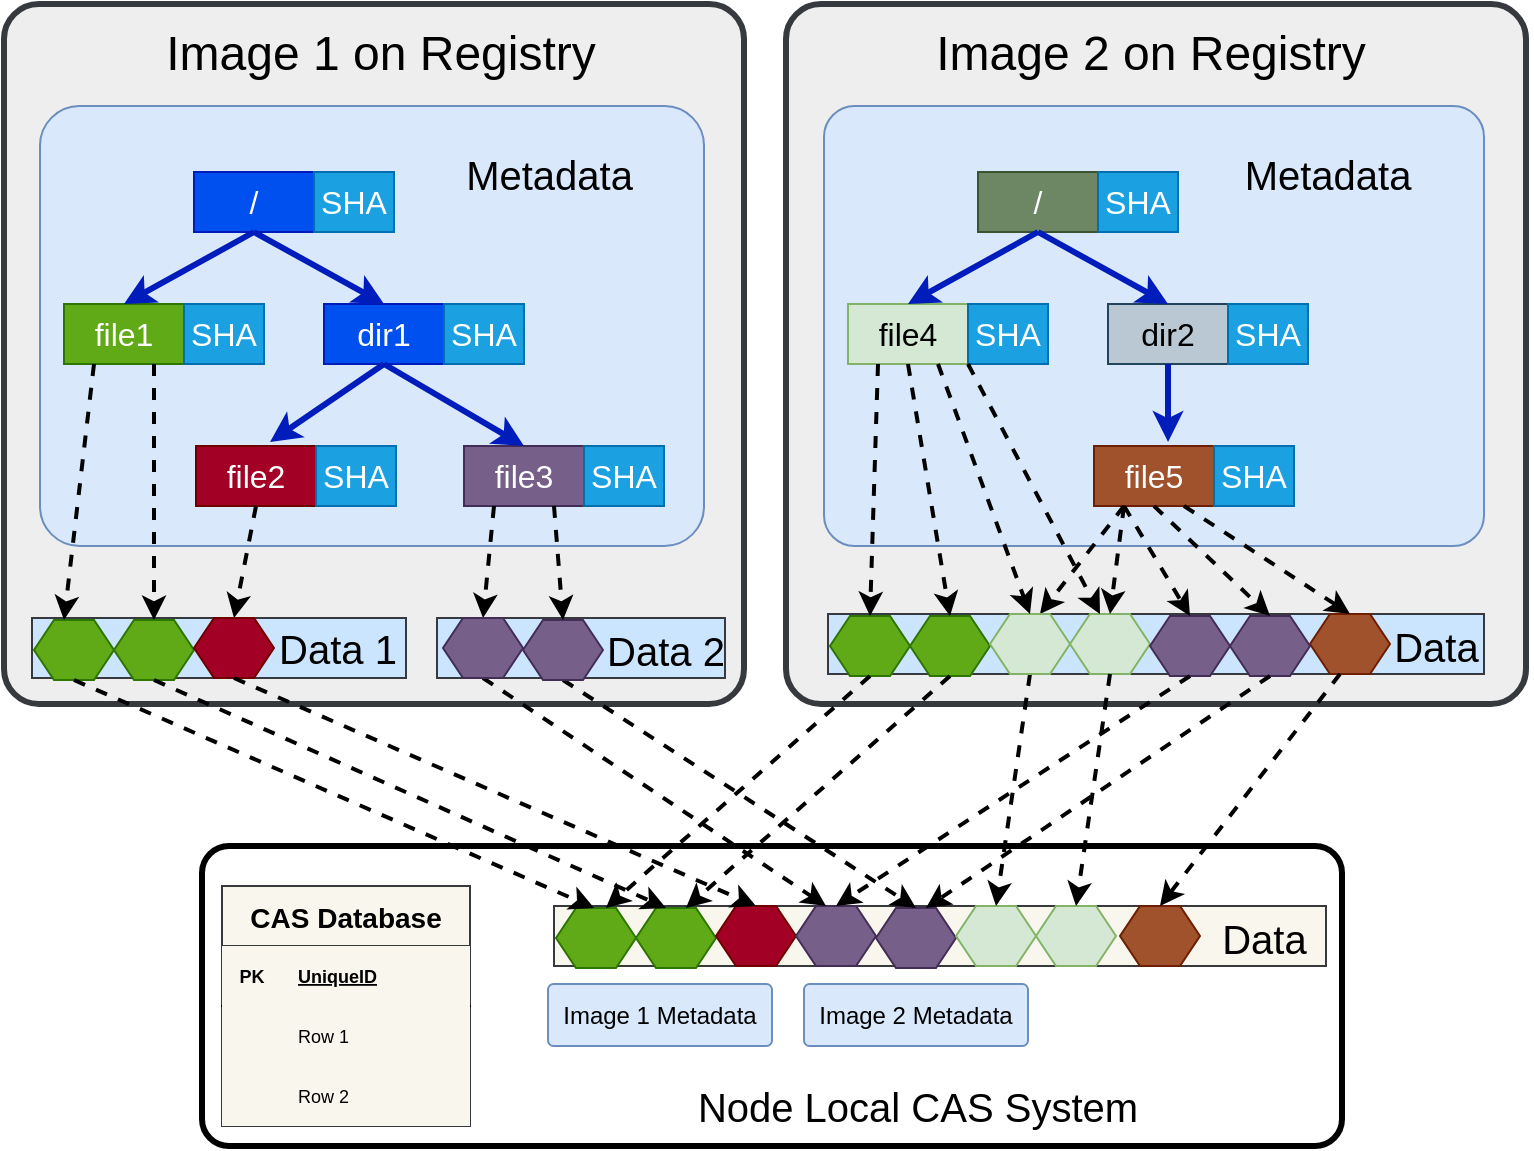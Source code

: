 <mxfile version="20.0.4" type="device"><diagram id="8iMWGoXebNRQImkHv10t" name="Page-1"><mxGraphModel dx="1426" dy="769" grid="1" gridSize="10" guides="1" tooltips="1" connect="1" arrows="1" fold="1" page="1" pageScale="1" pageWidth="1169" pageHeight="827" math="0" shadow="0"><root><mxCell id="0"/><mxCell id="1" parent="0"/><mxCell id="gow1Ou7eNEtRTHZx0AtQ-115" value="" style="rounded=1;whiteSpace=wrap;html=1;arcSize=9;strokeWidth=3;" vertex="1" parent="1"><mxGeometry x="329" y="581" width="570" height="150" as="geometry"/></mxCell><mxCell id="gow1Ou7eNEtRTHZx0AtQ-111" value="" style="rounded=1;whiteSpace=wrap;html=1;arcSize=5;fillColor=#eeeeee;strokeColor=#36393d;strokeWidth=3;" vertex="1" parent="1"><mxGeometry x="621" y="160" width="370" height="350" as="geometry"/></mxCell><mxCell id="gow1Ou7eNEtRTHZx0AtQ-112" value="Image 2 on Registry" style="text;html=1;strokeColor=none;fillColor=none;align=center;verticalAlign=middle;whiteSpace=wrap;rounded=0;fontSize=24;" vertex="1" parent="1"><mxGeometry x="683.5" y="170" width="239" height="30" as="geometry"/></mxCell><mxCell id="gow1Ou7eNEtRTHZx0AtQ-109" value="" style="rounded=1;whiteSpace=wrap;html=1;arcSize=5;fillColor=#eeeeee;strokeColor=#36393d;strokeWidth=3;" vertex="1" parent="1"><mxGeometry x="230" y="160" width="370" height="350" as="geometry"/></mxCell><mxCell id="gow1Ou7eNEtRTHZx0AtQ-1" value="" style="rounded=1;whiteSpace=wrap;html=1;fillColor=#dae8fc;strokeColor=#6c8ebf;arcSize=9;" vertex="1" parent="1"><mxGeometry x="248" y="211" width="332" height="220" as="geometry"/></mxCell><mxCell id="gow1Ou7eNEtRTHZx0AtQ-2" value="/" style="rounded=0;whiteSpace=wrap;html=1;align=center;fontSize=16;fillColor=#0050ef;fontColor=#ffffff;strokeColor=#001DBC;" vertex="1" parent="1"><mxGeometry x="325" y="244" width="60" height="30" as="geometry"/></mxCell><mxCell id="gow1Ou7eNEtRTHZx0AtQ-3" value="SHA" style="rounded=0;whiteSpace=wrap;html=1;align=center;fontSize=16;fillColor=#1ba1e2;strokeColor=#006EAF;fontColor=#ffffff;" vertex="1" parent="1"><mxGeometry x="385" y="244" width="40" height="30" as="geometry"/></mxCell><mxCell id="gow1Ou7eNEtRTHZx0AtQ-4" value="file1" style="rounded=0;whiteSpace=wrap;html=1;align=center;fontSize=16;fillColor=#60a917;fontColor=#ffffff;strokeColor=#2D7600;" vertex="1" parent="1"><mxGeometry x="260" y="310" width="60" height="30" as="geometry"/></mxCell><mxCell id="gow1Ou7eNEtRTHZx0AtQ-5" value="SHA" style="rounded=0;whiteSpace=wrap;html=1;align=center;fontSize=16;fillColor=#1ba1e2;strokeColor=#006EAF;fontColor=#ffffff;" vertex="1" parent="1"><mxGeometry x="320" y="310" width="40" height="30" as="geometry"/></mxCell><mxCell id="gow1Ou7eNEtRTHZx0AtQ-6" value="dir1" style="rounded=0;whiteSpace=wrap;html=1;align=center;fontSize=16;fillColor=#0050ef;fontColor=#ffffff;strokeColor=#001DBC;" vertex="1" parent="1"><mxGeometry x="390" y="310" width="60" height="30" as="geometry"/></mxCell><mxCell id="gow1Ou7eNEtRTHZx0AtQ-7" value="SHA" style="rounded=0;whiteSpace=wrap;html=1;align=center;fontSize=16;fillColor=#1ba1e2;strokeColor=#006EAF;fontColor=#ffffff;" vertex="1" parent="1"><mxGeometry x="450" y="310" width="40" height="30" as="geometry"/></mxCell><mxCell id="gow1Ou7eNEtRTHZx0AtQ-8" value="" style="endArrow=classic;html=1;rounded=0;fontSize=16;exitX=0.5;exitY=1;exitDx=0;exitDy=0;entryX=0.5;entryY=0;entryDx=0;entryDy=0;strokeWidth=3;fillColor=#0050ef;strokeColor=#001DBC;" edge="1" parent="1" source="gow1Ou7eNEtRTHZx0AtQ-2" target="gow1Ou7eNEtRTHZx0AtQ-4"><mxGeometry width="50" height="50" relative="1" as="geometry"><mxPoint x="560" y="450" as="sourcePoint"/><mxPoint x="610" y="400" as="targetPoint"/></mxGeometry></mxCell><mxCell id="gow1Ou7eNEtRTHZx0AtQ-9" value="" style="endArrow=classic;html=1;rounded=0;fontSize=16;exitX=0.5;exitY=1;exitDx=0;exitDy=0;entryX=0.5;entryY=0;entryDx=0;entryDy=0;strokeWidth=3;fillColor=#0050ef;strokeColor=#001DBC;" edge="1" parent="1" source="gow1Ou7eNEtRTHZx0AtQ-2" target="gow1Ou7eNEtRTHZx0AtQ-6"><mxGeometry width="50" height="50" relative="1" as="geometry"><mxPoint x="380" y="270" as="sourcePoint"/><mxPoint x="300" y="320" as="targetPoint"/></mxGeometry></mxCell><mxCell id="gow1Ou7eNEtRTHZx0AtQ-10" value="file2" style="rounded=0;whiteSpace=wrap;html=1;align=center;fontSize=16;fillColor=#a20025;fontColor=#ffffff;strokeColor=#6F0000;" vertex="1" parent="1"><mxGeometry x="326" y="381" width="60" height="30" as="geometry"/></mxCell><mxCell id="gow1Ou7eNEtRTHZx0AtQ-11" value="SHA" style="rounded=0;whiteSpace=wrap;html=1;align=center;fontSize=16;fillColor=#1ba1e2;strokeColor=#006EAF;fontColor=#ffffff;" vertex="1" parent="1"><mxGeometry x="386" y="381" width="40" height="30" as="geometry"/></mxCell><mxCell id="gow1Ou7eNEtRTHZx0AtQ-12" value="file3" style="rounded=0;whiteSpace=wrap;html=1;align=center;fontSize=16;fillColor=#76608a;fontColor=#ffffff;strokeColor=#432D57;" vertex="1" parent="1"><mxGeometry x="460" y="381" width="60" height="30" as="geometry"/></mxCell><mxCell id="gow1Ou7eNEtRTHZx0AtQ-13" value="SHA" style="rounded=0;whiteSpace=wrap;html=1;align=center;fontSize=16;fillColor=#1ba1e2;strokeColor=#006EAF;fontColor=#ffffff;" vertex="1" parent="1"><mxGeometry x="520" y="381" width="40" height="30" as="geometry"/></mxCell><mxCell id="gow1Ou7eNEtRTHZx0AtQ-14" value="" style="endArrow=classic;html=1;rounded=0;fontSize=16;exitX=0.5;exitY=1;exitDx=0;exitDy=0;entryX=0.617;entryY=-0.067;entryDx=0;entryDy=0;strokeWidth=3;fillColor=#0050ef;strokeColor=#001DBC;entryPerimeter=0;" edge="1" parent="1" source="gow1Ou7eNEtRTHZx0AtQ-6" target="gow1Ou7eNEtRTHZx0AtQ-10"><mxGeometry width="50" height="50" relative="1" as="geometry"><mxPoint x="380" y="270" as="sourcePoint"/><mxPoint x="300" y="320" as="targetPoint"/></mxGeometry></mxCell><mxCell id="gow1Ou7eNEtRTHZx0AtQ-15" value="" style="endArrow=classic;html=1;rounded=0;fontSize=16;exitX=0.5;exitY=1;exitDx=0;exitDy=0;entryX=0.5;entryY=0;entryDx=0;entryDy=0;strokeWidth=3;fillColor=#0050ef;strokeColor=#001DBC;" edge="1" parent="1" source="gow1Ou7eNEtRTHZx0AtQ-6" target="gow1Ou7eNEtRTHZx0AtQ-12"><mxGeometry width="50" height="50" relative="1" as="geometry"><mxPoint x="390" y="280" as="sourcePoint"/><mxPoint x="310" y="330" as="targetPoint"/></mxGeometry></mxCell><mxCell id="gow1Ou7eNEtRTHZx0AtQ-17" value="" style="rounded=0;whiteSpace=wrap;html=1;fontSize=16;fillColor=#cce5ff;strokeColor=#36393d;" vertex="1" parent="1"><mxGeometry x="244" y="467" width="187" height="30" as="geometry"/></mxCell><mxCell id="gow1Ou7eNEtRTHZx0AtQ-18" value="" style="shape=hexagon;perimeter=hexagonPerimeter2;whiteSpace=wrap;html=1;fixedSize=1;fontSize=16;size=10;fillColor=#60a917;fontColor=#ffffff;strokeColor=#2D7600;" vertex="1" parent="1"><mxGeometry x="245" y="468" width="40" height="30" as="geometry"/></mxCell><mxCell id="gow1Ou7eNEtRTHZx0AtQ-19" value="" style="shape=hexagon;perimeter=hexagonPerimeter2;whiteSpace=wrap;html=1;fixedSize=1;fontSize=16;size=10;fillColor=#60a917;fontColor=#ffffff;strokeColor=#2D7600;" vertex="1" parent="1"><mxGeometry x="285" y="468" width="40" height="30" as="geometry"/></mxCell><mxCell id="gow1Ou7eNEtRTHZx0AtQ-20" value="" style="endArrow=classic;html=1;rounded=0;fontSize=16;strokeWidth=2;exitX=0.25;exitY=1;exitDx=0;exitDy=0;entryX=0.375;entryY=0;entryDx=0;entryDy=0;dashed=1;" edge="1" parent="1" source="gow1Ou7eNEtRTHZx0AtQ-4" target="gow1Ou7eNEtRTHZx0AtQ-18"><mxGeometry width="50" height="50" relative="1" as="geometry"><mxPoint x="560" y="450" as="sourcePoint"/><mxPoint x="610" y="400" as="targetPoint"/></mxGeometry></mxCell><mxCell id="gow1Ou7eNEtRTHZx0AtQ-21" value="" style="endArrow=classic;html=1;rounded=0;fontSize=16;strokeWidth=2;exitX=0.75;exitY=1;exitDx=0;exitDy=0;entryX=0.5;entryY=0;entryDx=0;entryDy=0;dashed=1;" edge="1" parent="1" source="gow1Ou7eNEtRTHZx0AtQ-4" target="gow1Ou7eNEtRTHZx0AtQ-19"><mxGeometry width="50" height="50" relative="1" as="geometry"><mxPoint x="285" y="350" as="sourcePoint"/><mxPoint x="285" y="621" as="targetPoint"/></mxGeometry></mxCell><mxCell id="gow1Ou7eNEtRTHZx0AtQ-22" value="" style="shape=hexagon;perimeter=hexagonPerimeter2;whiteSpace=wrap;html=1;fixedSize=1;fontSize=16;size=10;fillColor=#a20025;fontColor=#ffffff;strokeColor=#6F0000;" vertex="1" parent="1"><mxGeometry x="325" y="467" width="40" height="30" as="geometry"/></mxCell><mxCell id="gow1Ou7eNEtRTHZx0AtQ-23" value="" style="endArrow=classic;html=1;rounded=0;fontSize=16;strokeWidth=2;exitX=0.5;exitY=1;exitDx=0;exitDy=0;dashed=1;entryX=0.5;entryY=0;entryDx=0;entryDy=0;" edge="1" parent="1" source="gow1Ou7eNEtRTHZx0AtQ-10" target="gow1Ou7eNEtRTHZx0AtQ-22"><mxGeometry width="50" height="50" relative="1" as="geometry"><mxPoint x="315" y="350" as="sourcePoint"/><mxPoint x="360" y="490" as="targetPoint"/></mxGeometry></mxCell><mxCell id="gow1Ou7eNEtRTHZx0AtQ-24" value="" style="endArrow=classic;html=1;rounded=0;fontSize=16;strokeWidth=2;exitX=0.25;exitY=1;exitDx=0;exitDy=0;dashed=1;entryX=0.5;entryY=0;entryDx=0;entryDy=0;" edge="1" parent="1" source="gow1Ou7eNEtRTHZx0AtQ-12" target="gow1Ou7eNEtRTHZx0AtQ-122"><mxGeometry width="50" height="50" relative="1" as="geometry"><mxPoint x="366" y="421" as="sourcePoint"/><mxPoint x="360" y="490" as="targetPoint"/></mxGeometry></mxCell><mxCell id="gow1Ou7eNEtRTHZx0AtQ-29" value="&amp;nbsp;Metadata" style="text;html=1;strokeColor=none;fillColor=none;align=center;verticalAlign=middle;whiteSpace=wrap;rounded=0;fontSize=20;" vertex="1" parent="1"><mxGeometry x="470" y="230" width="60" height="30" as="geometry"/></mxCell><mxCell id="gow1Ou7eNEtRTHZx0AtQ-30" value="" style="rounded=1;whiteSpace=wrap;html=1;fillColor=#dae8fc;strokeColor=#6c8ebf;arcSize=7;" vertex="1" parent="1"><mxGeometry x="640" y="211" width="330" height="220" as="geometry"/></mxCell><mxCell id="gow1Ou7eNEtRTHZx0AtQ-31" value="/" style="rounded=0;whiteSpace=wrap;html=1;align=center;fontSize=16;fillColor=#6d8764;fontColor=#ffffff;strokeColor=#3A5431;" vertex="1" parent="1"><mxGeometry x="717" y="244" width="60" height="30" as="geometry"/></mxCell><mxCell id="gow1Ou7eNEtRTHZx0AtQ-32" value="SHA" style="rounded=0;whiteSpace=wrap;html=1;align=center;fontSize=16;fillColor=#1ba1e2;strokeColor=#006EAF;fontColor=#ffffff;" vertex="1" parent="1"><mxGeometry x="777" y="244" width="40" height="30" as="geometry"/></mxCell><mxCell id="gow1Ou7eNEtRTHZx0AtQ-33" value="file4" style="rounded=0;whiteSpace=wrap;html=1;align=center;fontSize=16;fillColor=#d5e8d4;strokeColor=#82b366;" vertex="1" parent="1"><mxGeometry x="652" y="310" width="60" height="30" as="geometry"/></mxCell><mxCell id="gow1Ou7eNEtRTHZx0AtQ-34" value="SHA" style="rounded=0;whiteSpace=wrap;html=1;align=center;fontSize=16;fillColor=#1ba1e2;strokeColor=#006EAF;fontColor=#ffffff;" vertex="1" parent="1"><mxGeometry x="712" y="310" width="40" height="30" as="geometry"/></mxCell><mxCell id="gow1Ou7eNEtRTHZx0AtQ-35" value="dir2" style="rounded=0;whiteSpace=wrap;html=1;align=center;fontSize=16;fillColor=#bac8d3;strokeColor=#23445d;" vertex="1" parent="1"><mxGeometry x="782" y="310" width="60" height="30" as="geometry"/></mxCell><mxCell id="gow1Ou7eNEtRTHZx0AtQ-36" value="SHA" style="rounded=0;whiteSpace=wrap;html=1;align=center;fontSize=16;fillColor=#1ba1e2;strokeColor=#006EAF;fontColor=#ffffff;" vertex="1" parent="1"><mxGeometry x="842" y="310" width="40" height="30" as="geometry"/></mxCell><mxCell id="gow1Ou7eNEtRTHZx0AtQ-37" value="" style="endArrow=classic;html=1;rounded=0;fontSize=16;exitX=0.5;exitY=1;exitDx=0;exitDy=0;entryX=0.5;entryY=0;entryDx=0;entryDy=0;strokeWidth=3;fillColor=#0050ef;strokeColor=#001DBC;" edge="1" parent="1" source="gow1Ou7eNEtRTHZx0AtQ-31" target="gow1Ou7eNEtRTHZx0AtQ-33"><mxGeometry width="50" height="50" relative="1" as="geometry"><mxPoint x="952" y="450" as="sourcePoint"/><mxPoint x="1002" y="400" as="targetPoint"/></mxGeometry></mxCell><mxCell id="gow1Ou7eNEtRTHZx0AtQ-38" value="" style="endArrow=classic;html=1;rounded=0;fontSize=16;exitX=0.5;exitY=1;exitDx=0;exitDy=0;entryX=0.5;entryY=0;entryDx=0;entryDy=0;strokeWidth=3;fillColor=#0050ef;strokeColor=#001DBC;" edge="1" parent="1" source="gow1Ou7eNEtRTHZx0AtQ-31" target="gow1Ou7eNEtRTHZx0AtQ-35"><mxGeometry width="50" height="50" relative="1" as="geometry"><mxPoint x="772" y="270" as="sourcePoint"/><mxPoint x="692" y="320" as="targetPoint"/></mxGeometry></mxCell><mxCell id="gow1Ou7eNEtRTHZx0AtQ-39" value="file5" style="rounded=0;whiteSpace=wrap;html=1;align=center;fontSize=16;fillColor=#a0522d;strokeColor=#6D1F00;fontColor=#ffffff;" vertex="1" parent="1"><mxGeometry x="775" y="381" width="60" height="30" as="geometry"/></mxCell><mxCell id="gow1Ou7eNEtRTHZx0AtQ-40" value="SHA" style="rounded=0;whiteSpace=wrap;html=1;align=center;fontSize=16;fillColor=#1ba1e2;strokeColor=#006EAF;fontColor=#ffffff;" vertex="1" parent="1"><mxGeometry x="835" y="381" width="40" height="30" as="geometry"/></mxCell><mxCell id="gow1Ou7eNEtRTHZx0AtQ-43" value="" style="endArrow=classic;html=1;rounded=0;fontSize=16;exitX=0.5;exitY=1;exitDx=0;exitDy=0;entryX=0.617;entryY=-0.067;entryDx=0;entryDy=0;strokeWidth=3;fillColor=#0050ef;strokeColor=#001DBC;entryPerimeter=0;" edge="1" parent="1" source="gow1Ou7eNEtRTHZx0AtQ-35" target="gow1Ou7eNEtRTHZx0AtQ-39"><mxGeometry width="50" height="50" relative="1" as="geometry"><mxPoint x="772" y="270" as="sourcePoint"/><mxPoint x="692" y="320" as="targetPoint"/></mxGeometry></mxCell><mxCell id="gow1Ou7eNEtRTHZx0AtQ-45" value="Metadata" style="text;html=1;strokeColor=none;fillColor=none;align=center;verticalAlign=middle;whiteSpace=wrap;rounded=0;fontSize=20;" vertex="1" parent="1"><mxGeometry x="862" y="230" width="60" height="30" as="geometry"/></mxCell><mxCell id="gow1Ou7eNEtRTHZx0AtQ-47" value="" style="rounded=0;whiteSpace=wrap;html=1;fontSize=16;fillColor=#cce5ff;strokeColor=#36393d;" vertex="1" parent="1"><mxGeometry x="642" y="465" width="328" height="30" as="geometry"/></mxCell><mxCell id="gow1Ou7eNEtRTHZx0AtQ-48" value="" style="shape=hexagon;perimeter=hexagonPerimeter2;whiteSpace=wrap;html=1;fixedSize=1;fontSize=16;size=10;fillColor=#60a917;fontColor=#ffffff;strokeColor=#2D7600;" vertex="1" parent="1"><mxGeometry x="643" y="466" width="40" height="30" as="geometry"/></mxCell><mxCell id="gow1Ou7eNEtRTHZx0AtQ-49" value="" style="shape=hexagon;perimeter=hexagonPerimeter2;whiteSpace=wrap;html=1;fixedSize=1;fontSize=16;size=10;fillColor=#60a917;fontColor=#ffffff;strokeColor=#2D7600;" vertex="1" parent="1"><mxGeometry x="683" y="466" width="40" height="30" as="geometry"/></mxCell><mxCell id="gow1Ou7eNEtRTHZx0AtQ-51" value="" style="shape=hexagon;perimeter=hexagonPerimeter2;whiteSpace=wrap;html=1;fixedSize=1;fontSize=16;size=10;fillColor=#d5e8d4;strokeColor=#82b366;" vertex="1" parent="1"><mxGeometry x="763" y="465" width="40" height="30" as="geometry"/></mxCell><mxCell id="gow1Ou7eNEtRTHZx0AtQ-52" value="" style="shape=hexagon;perimeter=hexagonPerimeter2;whiteSpace=wrap;html=1;fixedSize=1;fontSize=16;size=10;fillColor=#76608a;fontColor=#ffffff;strokeColor=#432D57;" vertex="1" parent="1"><mxGeometry x="803" y="466" width="40" height="30" as="geometry"/></mxCell><mxCell id="gow1Ou7eNEtRTHZx0AtQ-53" value="" style="endArrow=classic;html=1;rounded=0;fontSize=16;strokeWidth=2;exitX=0.25;exitY=1;exitDx=0;exitDy=0;entryX=0.5;entryY=0;entryDx=0;entryDy=0;dashed=1;" edge="1" parent="1" source="gow1Ou7eNEtRTHZx0AtQ-33" target="gow1Ou7eNEtRTHZx0AtQ-48"><mxGeometry width="50" height="50" relative="1" as="geometry"><mxPoint x="515" y="421" as="sourcePoint"/><mxPoint x="455" y="621" as="targetPoint"/></mxGeometry></mxCell><mxCell id="gow1Ou7eNEtRTHZx0AtQ-54" value="" style="endArrow=classic;html=1;rounded=0;fontSize=16;strokeWidth=2;exitX=0.5;exitY=1;exitDx=0;exitDy=0;entryX=0.5;entryY=0;entryDx=0;entryDy=0;dashed=1;" edge="1" parent="1" source="gow1Ou7eNEtRTHZx0AtQ-33" target="gow1Ou7eNEtRTHZx0AtQ-49"><mxGeometry width="50" height="50" relative="1" as="geometry"><mxPoint x="525" y="431" as="sourcePoint"/><mxPoint x="465" y="631" as="targetPoint"/></mxGeometry></mxCell><mxCell id="gow1Ou7eNEtRTHZx0AtQ-56" value="" style="endArrow=classic;html=1;rounded=0;fontSize=16;strokeWidth=2;exitX=1;exitY=1;exitDx=0;exitDy=0;dashed=1;entryX=0.375;entryY=0;entryDx=0;entryDy=0;" edge="1" parent="1" source="gow1Ou7eNEtRTHZx0AtQ-33" target="gow1Ou7eNEtRTHZx0AtQ-51"><mxGeometry width="50" height="50" relative="1" as="geometry"><mxPoint x="707" y="350" as="sourcePoint"/><mxPoint x="780" y="460" as="targetPoint"/></mxGeometry></mxCell><mxCell id="gow1Ou7eNEtRTHZx0AtQ-57" value="" style="shape=hexagon;perimeter=hexagonPerimeter2;whiteSpace=wrap;html=1;fixedSize=1;fontSize=16;size=10;fillColor=#a0522d;fontColor=#ffffff;strokeColor=#6D1F00;" vertex="1" parent="1"><mxGeometry x="883" y="465" width="40" height="30" as="geometry"/></mxCell><mxCell id="gow1Ou7eNEtRTHZx0AtQ-58" value="" style="shape=hexagon;perimeter=hexagonPerimeter2;whiteSpace=wrap;html=1;fixedSize=1;fontSize=16;size=10;fillColor=#76608a;fontColor=#ffffff;strokeColor=#432D57;" vertex="1" parent="1"><mxGeometry x="843" y="466" width="40" height="30" as="geometry"/></mxCell><mxCell id="gow1Ou7eNEtRTHZx0AtQ-59" value="" style="endArrow=classic;html=1;rounded=0;fontSize=16;strokeWidth=2;exitX=0.25;exitY=1;exitDx=0;exitDy=0;dashed=1;entryX=0.5;entryY=0;entryDx=0;entryDy=0;" edge="1" parent="1" source="gow1Ou7eNEtRTHZx0AtQ-39" target="gow1Ou7eNEtRTHZx0AtQ-52"><mxGeometry width="50" height="50" relative="1" as="geometry"><mxPoint x="722" y="350" as="sourcePoint"/><mxPoint x="803" y="610" as="targetPoint"/></mxGeometry></mxCell><mxCell id="gow1Ou7eNEtRTHZx0AtQ-60" value="" style="endArrow=classic;html=1;rounded=0;fontSize=16;strokeWidth=2;exitX=0.5;exitY=1;exitDx=0;exitDy=0;dashed=1;entryX=0.5;entryY=0;entryDx=0;entryDy=0;" edge="1" parent="1" source="gow1Ou7eNEtRTHZx0AtQ-39" target="gow1Ou7eNEtRTHZx0AtQ-58"><mxGeometry width="50" height="50" relative="1" as="geometry"><mxPoint x="732" y="360" as="sourcePoint"/><mxPoint x="813" y="620" as="targetPoint"/></mxGeometry></mxCell><mxCell id="gow1Ou7eNEtRTHZx0AtQ-61" value="" style="endArrow=classic;html=1;rounded=0;fontSize=16;strokeWidth=2;exitX=0.75;exitY=1;exitDx=0;exitDy=0;dashed=1;entryX=0.5;entryY=0;entryDx=0;entryDy=0;" edge="1" parent="1" source="gow1Ou7eNEtRTHZx0AtQ-39" target="gow1Ou7eNEtRTHZx0AtQ-57"><mxGeometry width="50" height="50" relative="1" as="geometry"><mxPoint x="742" y="370" as="sourcePoint"/><mxPoint x="823" y="630" as="targetPoint"/></mxGeometry></mxCell><mxCell id="gow1Ou7eNEtRTHZx0AtQ-62" value="Data 1" style="text;html=1;strokeColor=none;fillColor=none;align=center;verticalAlign=middle;whiteSpace=wrap;rounded=0;fontSize=20;" vertex="1" parent="1"><mxGeometry x="352" y="467" width="90" height="30" as="geometry"/></mxCell><mxCell id="gow1Ou7eNEtRTHZx0AtQ-64" value="" style="rounded=0;whiteSpace=wrap;html=1;fontSize=16;fillColor=#f9f7ed;strokeColor=#36393d;" vertex="1" parent="1"><mxGeometry x="505" y="611" width="386" height="30" as="geometry"/></mxCell><mxCell id="gow1Ou7eNEtRTHZx0AtQ-65" value="" style="shape=hexagon;perimeter=hexagonPerimeter2;whiteSpace=wrap;html=1;fixedSize=1;fontSize=16;size=10;fillColor=#60a917;fontColor=#ffffff;strokeColor=#2D7600;" vertex="1" parent="1"><mxGeometry x="506" y="612" width="40" height="30" as="geometry"/></mxCell><mxCell id="gow1Ou7eNEtRTHZx0AtQ-66" value="" style="shape=hexagon;perimeter=hexagonPerimeter2;whiteSpace=wrap;html=1;fixedSize=1;fontSize=16;size=10;fillColor=#60a917;fontColor=#ffffff;strokeColor=#2D7600;" vertex="1" parent="1"><mxGeometry x="546" y="612" width="40" height="30" as="geometry"/></mxCell><mxCell id="gow1Ou7eNEtRTHZx0AtQ-67" value="" style="shape=hexagon;perimeter=hexagonPerimeter2;whiteSpace=wrap;html=1;fixedSize=1;fontSize=16;size=10;fillColor=#a20025;fontColor=#ffffff;strokeColor=#6F0000;" vertex="1" parent="1"><mxGeometry x="586" y="611" width="40" height="30" as="geometry"/></mxCell><mxCell id="gow1Ou7eNEtRTHZx0AtQ-68" value="" style="shape=hexagon;perimeter=hexagonPerimeter2;whiteSpace=wrap;html=1;fixedSize=1;fontSize=16;size=10;fillColor=#76608a;fontColor=#ffffff;strokeColor=#432D57;" vertex="1" parent="1"><mxGeometry x="626" y="611" width="40" height="30" as="geometry"/></mxCell><mxCell id="gow1Ou7eNEtRTHZx0AtQ-69" value="" style="shape=hexagon;perimeter=hexagonPerimeter2;whiteSpace=wrap;html=1;fixedSize=1;fontSize=16;size=10;fillColor=#76608a;fontColor=#ffffff;strokeColor=#432D57;" vertex="1" parent="1"><mxGeometry x="666" y="612" width="40" height="30" as="geometry"/></mxCell><mxCell id="gow1Ou7eNEtRTHZx0AtQ-70" value="" style="shape=hexagon;perimeter=hexagonPerimeter2;whiteSpace=wrap;html=1;fixedSize=1;fontSize=16;size=10;fillColor=#d5e8d4;strokeColor=#82b366;" vertex="1" parent="1"><mxGeometry x="706" y="611" width="40" height="30" as="geometry"/></mxCell><mxCell id="gow1Ou7eNEtRTHZx0AtQ-71" value="" style="shape=hexagon;perimeter=hexagonPerimeter2;whiteSpace=wrap;html=1;fixedSize=1;fontSize=16;size=10;fillColor=#d5e8d4;strokeColor=#82b366;" vertex="1" parent="1"><mxGeometry x="746" y="611" width="40" height="30" as="geometry"/></mxCell><mxCell id="gow1Ou7eNEtRTHZx0AtQ-72" value="" style="shape=hexagon;perimeter=hexagonPerimeter2;whiteSpace=wrap;html=1;fixedSize=1;fontSize=16;size=10;fillColor=#a0522d;fontColor=#ffffff;strokeColor=#6D1F00;" vertex="1" parent="1"><mxGeometry x="788" y="611" width="40" height="30" as="geometry"/></mxCell><mxCell id="gow1Ou7eNEtRTHZx0AtQ-74" value="CAS Database" style="shape=table;startSize=30;container=1;collapsible=1;childLayout=tableLayout;fixedRows=1;rowLines=0;fontStyle=1;align=center;resizeLast=1;fontSize=14;fillColor=#f9f7ed;strokeColor=#36393d;" vertex="1" parent="1"><mxGeometry x="339" y="601" width="124" height="120" as="geometry"/></mxCell><mxCell id="gow1Ou7eNEtRTHZx0AtQ-75" value="" style="shape=tableRow;horizontal=0;startSize=0;swimlaneHead=0;swimlaneBody=0;fillColor=none;collapsible=0;dropTarget=0;points=[[0,0.5],[1,0.5]];portConstraint=eastwest;top=0;left=0;right=0;bottom=1;fontSize=9;" vertex="1" parent="gow1Ou7eNEtRTHZx0AtQ-74"><mxGeometry y="30" width="124" height="30" as="geometry"/></mxCell><mxCell id="gow1Ou7eNEtRTHZx0AtQ-76" value="PK" style="shape=partialRectangle;connectable=0;fillColor=#f9f7ed;top=0;left=0;bottom=0;right=0;fontStyle=1;overflow=hidden;fontSize=9;strokeColor=#36393d;" vertex="1" parent="gow1Ou7eNEtRTHZx0AtQ-75"><mxGeometry width="30" height="30" as="geometry"><mxRectangle width="30" height="30" as="alternateBounds"/></mxGeometry></mxCell><mxCell id="gow1Ou7eNEtRTHZx0AtQ-77" value="UniqueID" style="shape=partialRectangle;connectable=0;fillColor=#f9f7ed;top=0;left=0;bottom=0;right=0;align=left;spacingLeft=6;fontStyle=5;overflow=hidden;fontSize=9;strokeColor=#36393d;" vertex="1" parent="gow1Ou7eNEtRTHZx0AtQ-75"><mxGeometry x="30" width="94" height="30" as="geometry"><mxRectangle width="94" height="30" as="alternateBounds"/></mxGeometry></mxCell><mxCell id="gow1Ou7eNEtRTHZx0AtQ-78" value="" style="shape=tableRow;horizontal=0;startSize=0;swimlaneHead=0;swimlaneBody=0;fillColor=none;collapsible=0;dropTarget=0;points=[[0,0.5],[1,0.5]];portConstraint=eastwest;top=0;left=0;right=0;bottom=0;fontSize=9;" vertex="1" parent="gow1Ou7eNEtRTHZx0AtQ-74"><mxGeometry y="60" width="124" height="30" as="geometry"/></mxCell><mxCell id="gow1Ou7eNEtRTHZx0AtQ-79" value="" style="shape=partialRectangle;connectable=0;fillColor=#f9f7ed;top=0;left=0;bottom=0;right=0;editable=1;overflow=hidden;fontSize=9;strokeColor=#36393d;" vertex="1" parent="gow1Ou7eNEtRTHZx0AtQ-78"><mxGeometry width="30" height="30" as="geometry"><mxRectangle width="30" height="30" as="alternateBounds"/></mxGeometry></mxCell><mxCell id="gow1Ou7eNEtRTHZx0AtQ-80" value="Row 1" style="shape=partialRectangle;connectable=0;fillColor=#f9f7ed;top=0;left=0;bottom=0;right=0;align=left;spacingLeft=6;overflow=hidden;fontSize=9;strokeColor=#36393d;" vertex="1" parent="gow1Ou7eNEtRTHZx0AtQ-78"><mxGeometry x="30" width="94" height="30" as="geometry"><mxRectangle width="94" height="30" as="alternateBounds"/></mxGeometry></mxCell><mxCell id="gow1Ou7eNEtRTHZx0AtQ-81" value="" style="shape=tableRow;horizontal=0;startSize=0;swimlaneHead=0;swimlaneBody=0;fillColor=none;collapsible=0;dropTarget=0;points=[[0,0.5],[1,0.5]];portConstraint=eastwest;top=0;left=0;right=0;bottom=0;fontSize=9;" vertex="1" parent="gow1Ou7eNEtRTHZx0AtQ-74"><mxGeometry y="90" width="124" height="30" as="geometry"/></mxCell><mxCell id="gow1Ou7eNEtRTHZx0AtQ-82" value="" style="shape=partialRectangle;connectable=0;fillColor=#f9f7ed;top=0;left=0;bottom=0;right=0;editable=1;overflow=hidden;fontSize=9;strokeColor=#36393d;" vertex="1" parent="gow1Ou7eNEtRTHZx0AtQ-81"><mxGeometry width="30" height="30" as="geometry"><mxRectangle width="30" height="30" as="alternateBounds"/></mxGeometry></mxCell><mxCell id="gow1Ou7eNEtRTHZx0AtQ-83" value="Row 2" style="shape=partialRectangle;connectable=0;fillColor=#f9f7ed;top=0;left=0;bottom=0;right=0;align=left;spacingLeft=6;overflow=hidden;fontSize=9;strokeColor=#36393d;" vertex="1" parent="gow1Ou7eNEtRTHZx0AtQ-81"><mxGeometry x="30" width="94" height="30" as="geometry"><mxRectangle width="94" height="30" as="alternateBounds"/></mxGeometry></mxCell><mxCell id="gow1Ou7eNEtRTHZx0AtQ-90" value="Node Local CAS System" style="text;html=1;strokeColor=none;fillColor=none;align=center;verticalAlign=middle;whiteSpace=wrap;rounded=0;fontSize=20;" vertex="1" parent="1"><mxGeometry x="568" y="696" width="238" height="30" as="geometry"/></mxCell><mxCell id="gow1Ou7eNEtRTHZx0AtQ-91" value="" style="endArrow=classic;html=1;rounded=0;fontSize=16;strokeWidth=2;exitX=0.5;exitY=1;exitDx=0;exitDy=0;entryX=0.052;entryY=0.033;entryDx=0;entryDy=0;dashed=1;entryPerimeter=0;" edge="1" parent="1" source="gow1Ou7eNEtRTHZx0AtQ-18" target="gow1Ou7eNEtRTHZx0AtQ-64"><mxGeometry width="50" height="50" relative="1" as="geometry"><mxPoint x="285" y="350" as="sourcePoint"/><mxPoint x="285" y="504" as="targetPoint"/></mxGeometry></mxCell><mxCell id="gow1Ou7eNEtRTHZx0AtQ-92" value="" style="endArrow=classic;html=1;rounded=0;fontSize=16;strokeWidth=2;exitX=0.5;exitY=1;exitDx=0;exitDy=0;entryX=0.375;entryY=0;entryDx=0;entryDy=0;dashed=1;" edge="1" parent="1" source="gow1Ou7eNEtRTHZx0AtQ-19" target="gow1Ou7eNEtRTHZx0AtQ-66"><mxGeometry width="50" height="50" relative="1" as="geometry"><mxPoint x="290" y="534" as="sourcePoint"/><mxPoint x="484.072" y="670.99" as="targetPoint"/></mxGeometry></mxCell><mxCell id="gow1Ou7eNEtRTHZx0AtQ-93" value="" style="endArrow=classic;html=1;rounded=0;fontSize=16;strokeWidth=2;exitX=0.5;exitY=1;exitDx=0;exitDy=0;entryX=0.5;entryY=0;entryDx=0;entryDy=0;dashed=1;" edge="1" parent="1" source="gow1Ou7eNEtRTHZx0AtQ-22" target="gow1Ou7eNEtRTHZx0AtQ-67"><mxGeometry width="50" height="50" relative="1" as="geometry"><mxPoint x="330" y="534" as="sourcePoint"/><mxPoint x="530" y="671" as="targetPoint"/></mxGeometry></mxCell><mxCell id="gow1Ou7eNEtRTHZx0AtQ-94" value="" style="endArrow=classic;html=1;rounded=0;fontSize=16;strokeWidth=2;exitX=0.5;exitY=1;exitDx=0;exitDy=0;entryX=0.375;entryY=0;entryDx=0;entryDy=0;dashed=1;" edge="1" parent="1" source="gow1Ou7eNEtRTHZx0AtQ-122" target="gow1Ou7eNEtRTHZx0AtQ-68"><mxGeometry width="50" height="50" relative="1" as="geometry"><mxPoint x="394" y="497" as="sourcePoint"/><mxPoint x="565" y="670" as="targetPoint"/></mxGeometry></mxCell><mxCell id="gow1Ou7eNEtRTHZx0AtQ-95" value="" style="endArrow=classic;html=1;rounded=0;fontSize=16;strokeWidth=2;exitX=0.5;exitY=1;exitDx=0;exitDy=0;entryX=0.5;entryY=0;entryDx=0;entryDy=0;dashed=1;" edge="1" parent="1" source="gow1Ou7eNEtRTHZx0AtQ-123" target="gow1Ou7eNEtRTHZx0AtQ-69"><mxGeometry width="50" height="50" relative="1" as="geometry"><mxPoint x="434" y="498" as="sourcePoint"/><mxPoint x="605" y="670" as="targetPoint"/></mxGeometry></mxCell><mxCell id="gow1Ou7eNEtRTHZx0AtQ-96" value="" style="endArrow=classic;html=1;rounded=0;fontSize=16;strokeWidth=2;dashed=1;exitX=0.5;exitY=1;exitDx=0;exitDy=0;entryX=0.625;entryY=0;entryDx=0;entryDy=0;" edge="1" parent="1" source="gow1Ou7eNEtRTHZx0AtQ-48" target="gow1Ou7eNEtRTHZx0AtQ-65"><mxGeometry width="50" height="50" relative="1" as="geometry"><mxPoint x="450" y="534" as="sourcePoint"/><mxPoint x="480" y="670" as="targetPoint"/></mxGeometry></mxCell><mxCell id="gow1Ou7eNEtRTHZx0AtQ-97" value="" style="endArrow=classic;html=1;rounded=0;fontSize=16;strokeWidth=2;entryX=0.625;entryY=0;entryDx=0;entryDy=0;dashed=1;exitX=0.5;exitY=1;exitDx=0;exitDy=0;" edge="1" parent="1" source="gow1Ou7eNEtRTHZx0AtQ-49" target="gow1Ou7eNEtRTHZx0AtQ-66"><mxGeometry width="50" height="50" relative="1" as="geometry"><mxPoint x="683" y="534" as="sourcePoint"/><mxPoint x="655" y="681" as="targetPoint"/></mxGeometry></mxCell><mxCell id="gow1Ou7eNEtRTHZx0AtQ-100" value="" style="endArrow=classic;html=1;rounded=0;fontSize=16;strokeWidth=2;entryX=0.5;entryY=0;entryDx=0;entryDy=0;dashed=1;exitX=0.5;exitY=1;exitDx=0;exitDy=0;" edge="1" parent="1" source="gow1Ou7eNEtRTHZx0AtQ-50" target="gow1Ou7eNEtRTHZx0AtQ-70"><mxGeometry width="50" height="50" relative="1" as="geometry"><mxPoint x="723" y="534" as="sourcePoint"/><mxPoint x="525" y="671" as="targetPoint"/></mxGeometry></mxCell><mxCell id="gow1Ou7eNEtRTHZx0AtQ-101" value="" style="endArrow=classic;html=1;rounded=0;fontSize=16;strokeWidth=2;entryX=0.5;entryY=0;entryDx=0;entryDy=0;dashed=1;exitX=0.5;exitY=1;exitDx=0;exitDy=0;entryPerimeter=0;" edge="1" parent="1" source="gow1Ou7eNEtRTHZx0AtQ-51" target="gow1Ou7eNEtRTHZx0AtQ-71"><mxGeometry width="50" height="50" relative="1" as="geometry"><mxPoint x="733" y="544" as="sourcePoint"/><mxPoint x="535" y="681" as="targetPoint"/></mxGeometry></mxCell><mxCell id="gow1Ou7eNEtRTHZx0AtQ-102" value="" style="endArrow=classic;html=1;rounded=0;fontSize=16;strokeWidth=2;entryX=0.5;entryY=0;entryDx=0;entryDy=0;dashed=1;exitX=0.375;exitY=1;exitDx=0;exitDy=0;" edge="1" parent="1" source="gow1Ou7eNEtRTHZx0AtQ-57" target="gow1Ou7eNEtRTHZx0AtQ-72"><mxGeometry width="50" height="50" relative="1" as="geometry"><mxPoint x="743" y="554" as="sourcePoint"/><mxPoint x="545" y="691" as="targetPoint"/></mxGeometry></mxCell><mxCell id="gow1Ou7eNEtRTHZx0AtQ-103" value="" style="endArrow=classic;html=1;rounded=0;fontSize=16;strokeWidth=2;entryX=0.5;entryY=0;entryDx=0;entryDy=0;dashed=1;exitX=0.5;exitY=1;exitDx=0;exitDy=0;" edge="1" parent="1" source="gow1Ou7eNEtRTHZx0AtQ-52" target="gow1Ou7eNEtRTHZx0AtQ-68"><mxGeometry width="50" height="50" relative="1" as="geometry"><mxPoint x="753" y="564" as="sourcePoint"/><mxPoint x="555" y="701" as="targetPoint"/></mxGeometry></mxCell><mxCell id="gow1Ou7eNEtRTHZx0AtQ-104" value="" style="endArrow=classic;html=1;rounded=0;fontSize=16;strokeWidth=2;entryX=0.625;entryY=0;entryDx=0;entryDy=0;dashed=1;exitX=0.5;exitY=1;exitDx=0;exitDy=0;" edge="1" parent="1" source="gow1Ou7eNEtRTHZx0AtQ-58" target="gow1Ou7eNEtRTHZx0AtQ-69"><mxGeometry width="50" height="50" relative="1" as="geometry"><mxPoint x="763" y="574" as="sourcePoint"/><mxPoint x="565" y="711" as="targetPoint"/></mxGeometry></mxCell><mxCell id="gow1Ou7eNEtRTHZx0AtQ-105" value="" style="endArrow=classic;html=1;rounded=0;fontSize=16;strokeWidth=2;exitX=0.25;exitY=1;exitDx=0;exitDy=0;dashed=1;entryX=0.625;entryY=0;entryDx=0;entryDy=0;" edge="1" parent="1" source="gow1Ou7eNEtRTHZx0AtQ-39" target="gow1Ou7eNEtRTHZx0AtQ-50"><mxGeometry width="50" height="50" relative="1" as="geometry"><mxPoint x="800" y="421" as="sourcePoint"/><mxPoint x="843" y="504" as="targetPoint"/></mxGeometry></mxCell><mxCell id="gow1Ou7eNEtRTHZx0AtQ-50" value="" style="shape=hexagon;perimeter=hexagonPerimeter2;whiteSpace=wrap;html=1;fixedSize=1;fontSize=16;size=10;fillColor=#d5e8d4;strokeColor=#82b366;" vertex="1" parent="1"><mxGeometry x="723" y="465" width="40" height="30" as="geometry"/></mxCell><mxCell id="gow1Ou7eNEtRTHZx0AtQ-107" value="" style="endArrow=classic;html=1;rounded=0;fontSize=16;strokeWidth=2;exitX=0.75;exitY=1;exitDx=0;exitDy=0;dashed=1;entryX=0.5;entryY=0;entryDx=0;entryDy=0;" edge="1" parent="1" source="gow1Ou7eNEtRTHZx0AtQ-33" target="gow1Ou7eNEtRTHZx0AtQ-50"><mxGeometry width="50" height="50" relative="1" as="geometry"><mxPoint x="722" y="350" as="sourcePoint"/><mxPoint x="803" y="503" as="targetPoint"/></mxGeometry></mxCell><mxCell id="gow1Ou7eNEtRTHZx0AtQ-108" value="" style="endArrow=classic;html=1;rounded=0;fontSize=16;strokeWidth=2;exitX=0.25;exitY=1;exitDx=0;exitDy=0;dashed=1;entryX=0.5;entryY=0;entryDx=0;entryDy=0;" edge="1" parent="1" source="gow1Ou7eNEtRTHZx0AtQ-39" target="gow1Ou7eNEtRTHZx0AtQ-51"><mxGeometry width="50" height="50" relative="1" as="geometry"><mxPoint x="732" y="360" as="sourcePoint"/><mxPoint x="813" y="513" as="targetPoint"/></mxGeometry></mxCell><mxCell id="gow1Ou7eNEtRTHZx0AtQ-110" value="Image 1 on Registry" style="text;html=1;strokeColor=none;fillColor=none;align=center;verticalAlign=middle;whiteSpace=wrap;rounded=0;fontSize=24;" vertex="1" parent="1"><mxGeometry x="298.5" y="170" width="239" height="30" as="geometry"/></mxCell><mxCell id="gow1Ou7eNEtRTHZx0AtQ-113" value="Data&amp;nbsp;" style="text;html=1;strokeColor=none;fillColor=none;align=center;verticalAlign=middle;whiteSpace=wrap;rounded=0;fontSize=20;" vertex="1" parent="1"><mxGeometry x="904" y="466" width="90" height="30" as="geometry"/></mxCell><mxCell id="gow1Ou7eNEtRTHZx0AtQ-114" value="Data&amp;nbsp;" style="text;html=1;strokeColor=none;fillColor=none;align=center;verticalAlign=middle;whiteSpace=wrap;rounded=0;fontSize=20;" vertex="1" parent="1"><mxGeometry x="818" y="612" width="90" height="30" as="geometry"/></mxCell><mxCell id="gow1Ou7eNEtRTHZx0AtQ-116" value="Image 1 Metadata" style="rounded=1;whiteSpace=wrap;html=1;fillColor=#dae8fc;strokeColor=#6c8ebf;arcSize=9;" vertex="1" parent="1"><mxGeometry x="502" y="650" width="112" height="31" as="geometry"/></mxCell><mxCell id="gow1Ou7eNEtRTHZx0AtQ-117" value="Image 2 Metadata" style="rounded=1;whiteSpace=wrap;html=1;fillColor=#dae8fc;strokeColor=#6c8ebf;arcSize=9;" vertex="1" parent="1"><mxGeometry x="630" y="650" width="112" height="31" as="geometry"/></mxCell><mxCell id="gow1Ou7eNEtRTHZx0AtQ-118" value="" style="rounded=0;whiteSpace=wrap;html=1;fontSize=16;fillColor=#cce5ff;strokeColor=#36393d;" vertex="1" parent="1"><mxGeometry x="446.5" y="467" width="144" height="30" as="geometry"/></mxCell><mxCell id="gow1Ou7eNEtRTHZx0AtQ-122" value="" style="shape=hexagon;perimeter=hexagonPerimeter2;whiteSpace=wrap;html=1;fixedSize=1;fontSize=16;size=10;fillColor=#76608a;fontColor=#ffffff;strokeColor=#432D57;" vertex="1" parent="1"><mxGeometry x="449.5" y="467" width="40" height="30" as="geometry"/></mxCell><mxCell id="gow1Ou7eNEtRTHZx0AtQ-123" value="" style="shape=hexagon;perimeter=hexagonPerimeter2;whiteSpace=wrap;html=1;fixedSize=1;fontSize=16;size=10;fillColor=#76608a;fontColor=#ffffff;strokeColor=#432D57;" vertex="1" parent="1"><mxGeometry x="489.5" y="468" width="40" height="30" as="geometry"/></mxCell><mxCell id="gow1Ou7eNEtRTHZx0AtQ-124" value="Data 2" style="text;html=1;strokeColor=none;fillColor=none;align=center;verticalAlign=middle;whiteSpace=wrap;rounded=0;fontSize=20;" vertex="1" parent="1"><mxGeometry x="515.5" y="468" width="90" height="30" as="geometry"/></mxCell><mxCell id="gow1Ou7eNEtRTHZx0AtQ-125" value="" style="endArrow=classic;html=1;rounded=0;fontSize=16;strokeWidth=2;exitX=0.75;exitY=1;exitDx=0;exitDy=0;dashed=1;entryX=0.5;entryY=0;entryDx=0;entryDy=0;" edge="1" parent="1" source="gow1Ou7eNEtRTHZx0AtQ-12" target="gow1Ou7eNEtRTHZx0AtQ-123"><mxGeometry width="50" height="50" relative="1" as="geometry"><mxPoint x="485" y="421" as="sourcePoint"/><mxPoint x="479.5" y="477" as="targetPoint"/></mxGeometry></mxCell></root></mxGraphModel></diagram></mxfile>